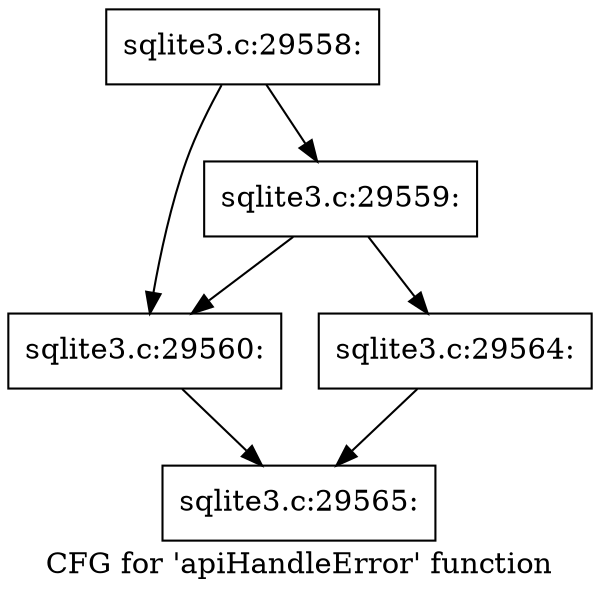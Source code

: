 digraph "CFG for 'apiHandleError' function" {
	label="CFG for 'apiHandleError' function";

	Node0x55c0f536c7c0 [shape=record,label="{sqlite3.c:29558:}"];
	Node0x55c0f536c7c0 -> Node0x55c0f79e73c0;
	Node0x55c0f536c7c0 -> Node0x55c0f79e8840;
	Node0x55c0f79e8840 [shape=record,label="{sqlite3.c:29559:}"];
	Node0x55c0f79e8840 -> Node0x55c0f79e73c0;
	Node0x55c0f79e8840 -> Node0x55c0f79e8080;
	Node0x55c0f79e73c0 [shape=record,label="{sqlite3.c:29560:}"];
	Node0x55c0f79e73c0 -> Node0x55c0f79e7920;
	Node0x55c0f79e8080 [shape=record,label="{sqlite3.c:29564:}"];
	Node0x55c0f79e8080 -> Node0x55c0f79e7920;
	Node0x55c0f79e7920 [shape=record,label="{sqlite3.c:29565:}"];
}
